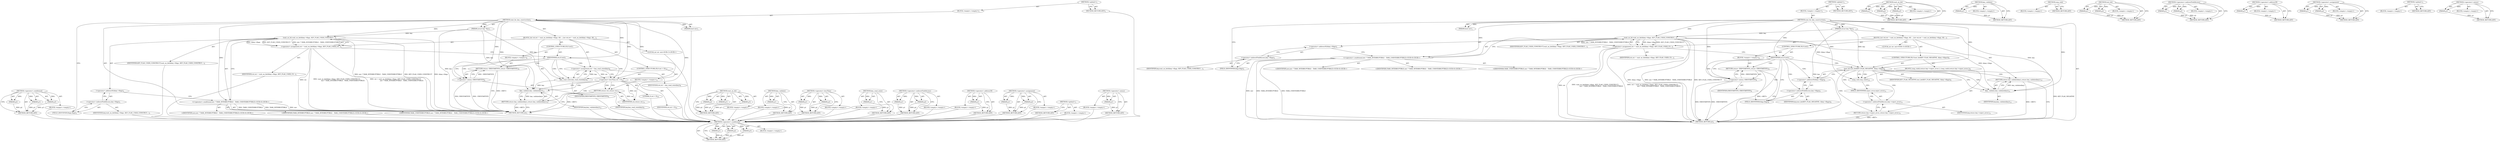 digraph "&lt;operator&gt;.minus" {
vulnerable_88 [label=<(METHOD,&lt;operator&gt;.conditional)>];
vulnerable_89 [label=<(PARAM,p1)>];
vulnerable_90 [label=<(PARAM,p2)>];
vulnerable_91 [label=<(PARAM,p3)>];
vulnerable_92 [label=<(BLOCK,&lt;empty&gt;,&lt;empty&gt;)>];
vulnerable_93 [label=<(METHOD_RETURN,ANY)>];
vulnerable_6 [label=<(METHOD,&lt;global&gt;)<SUB>1</SUB>>];
vulnerable_7 [label=<(BLOCK,&lt;empty&gt;,&lt;empty&gt;)<SUB>1</SUB>>];
vulnerable_8 [label=<(METHOD,wait_for_key_construction)<SUB>1</SUB>>];
vulnerable_9 [label=<(PARAM,struct key *key)<SUB>1</SUB>>];
vulnerable_10 [label=<(PARAM,bool intr)<SUB>1</SUB>>];
vulnerable_11 [label=<(BLOCK,{
	int ret;

	ret = wait_on_bit(&amp;key-&gt;flags, KE...,{
	int ret;

	ret = wait_on_bit(&amp;key-&gt;flags, KE...)<SUB>2</SUB>>];
vulnerable_12 [label="<(LOCAL,int ret: int)<SUB>3</SUB>>"];
vulnerable_13 [label=<(&lt;operator&gt;.assignment,ret = wait_on_bit(&amp;key-&gt;flags, KEY_FLAG_USER_CO...)<SUB>5</SUB>>];
vulnerable_14 [label=<(IDENTIFIER,ret,ret = wait_on_bit(&amp;key-&gt;flags, KEY_FLAG_USER_CO...)<SUB>5</SUB>>];
vulnerable_15 [label=<(wait_on_bit,wait_on_bit(&amp;key-&gt;flags, KEY_FLAG_USER_CONSTRUC...)<SUB>5</SUB>>];
vulnerable_16 [label=<(&lt;operator&gt;.addressOf,&amp;key-&gt;flags)<SUB>5</SUB>>];
vulnerable_17 [label=<(&lt;operator&gt;.indirectFieldAccess,key-&gt;flags)<SUB>5</SUB>>];
vulnerable_18 [label=<(IDENTIFIER,key,wait_on_bit(&amp;key-&gt;flags, KEY_FLAG_USER_CONSTRUC...)<SUB>5</SUB>>];
vulnerable_19 [label=<(FIELD_IDENTIFIER,flags,flags)<SUB>5</SUB>>];
vulnerable_20 [label=<(IDENTIFIER,KEY_FLAG_USER_CONSTRUCT,wait_on_bit(&amp;key-&gt;flags, KEY_FLAG_USER_CONSTRUC...)<SUB>5</SUB>>];
vulnerable_21 [label="<(&lt;operator&gt;.conditional,intr ? TASK_INTERRUPTIBLE : TASK_UNINTERRUPTIBLE)<SUB>6</SUB>>"];
vulnerable_22 [label="<(IDENTIFIER,intr,intr ? TASK_INTERRUPTIBLE : TASK_UNINTERRUPTIBLE)<SUB>6</SUB>>"];
vulnerable_23 [label="<(IDENTIFIER,TASK_INTERRUPTIBLE,intr ? TASK_INTERRUPTIBLE : TASK_UNINTERRUPTIBLE)<SUB>6</SUB>>"];
vulnerable_24 [label="<(IDENTIFIER,TASK_UNINTERRUPTIBLE,intr ? TASK_INTERRUPTIBLE : TASK_UNINTERRUPTIBLE)<SUB>6</SUB>>"];
vulnerable_25 [label=<(CONTROL_STRUCTURE,IF,if (ret))<SUB>7</SUB>>];
vulnerable_26 [label=<(IDENTIFIER,ret,if (ret))<SUB>7</SUB>>];
vulnerable_27 [label=<(BLOCK,&lt;empty&gt;,&lt;empty&gt;)<SUB>8</SUB>>];
vulnerable_28 [label=<(RETURN,return -ERESTARTSYS;,return -ERESTARTSYS;)<SUB>8</SUB>>];
vulnerable_29 [label=<(&lt;operator&gt;.minus,-ERESTARTSYS)<SUB>8</SUB>>];
vulnerable_30 [label=<(IDENTIFIER,ERESTARTSYS,-ERESTARTSYS)<SUB>8</SUB>>];
vulnerable_31 [label=<(CONTROL_STRUCTURE,IF,if (test_bit(KEY_FLAG_NEGATIVE, &amp;key-&gt;flags)))<SUB>9</SUB>>];
vulnerable_32 [label=<(test_bit,test_bit(KEY_FLAG_NEGATIVE, &amp;key-&gt;flags))<SUB>9</SUB>>];
vulnerable_33 [label=<(IDENTIFIER,KEY_FLAG_NEGATIVE,test_bit(KEY_FLAG_NEGATIVE, &amp;key-&gt;flags))<SUB>9</SUB>>];
vulnerable_34 [label=<(&lt;operator&gt;.addressOf,&amp;key-&gt;flags)<SUB>9</SUB>>];
vulnerable_35 [label=<(&lt;operator&gt;.indirectFieldAccess,key-&gt;flags)<SUB>9</SUB>>];
vulnerable_36 [label=<(IDENTIFIER,key,test_bit(KEY_FLAG_NEGATIVE, &amp;key-&gt;flags))<SUB>9</SUB>>];
vulnerable_37 [label=<(FIELD_IDENTIFIER,flags,flags)<SUB>9</SUB>>];
vulnerable_38 [label=<(BLOCK,{
		smp_rmb();
		return key-&gt;reject_error;
	},{
		smp_rmb();
		return key-&gt;reject_error;
	})<SUB>9</SUB>>];
vulnerable_39 [label=<(smp_rmb,smp_rmb())<SUB>10</SUB>>];
vulnerable_40 [label=<(RETURN,return key-&gt;reject_error;,return key-&gt;reject_error;)<SUB>11</SUB>>];
vulnerable_41 [label=<(&lt;operator&gt;.indirectFieldAccess,key-&gt;reject_error)<SUB>11</SUB>>];
vulnerable_42 [label=<(IDENTIFIER,key,return key-&gt;reject_error;)<SUB>11</SUB>>];
vulnerable_43 [label=<(FIELD_IDENTIFIER,reject_error,reject_error)<SUB>11</SUB>>];
vulnerable_44 [label=<(RETURN,return key_validate(key);,return key_validate(key);)<SUB>13</SUB>>];
vulnerable_45 [label=<(key_validate,key_validate(key))<SUB>13</SUB>>];
vulnerable_46 [label=<(IDENTIFIER,key,key_validate(key))<SUB>13</SUB>>];
vulnerable_47 [label=<(METHOD_RETURN,int)<SUB>1</SUB>>];
vulnerable_49 [label=<(METHOD_RETURN,ANY)<SUB>1</SUB>>];
vulnerable_73 [label=<(METHOD,wait_on_bit)>];
vulnerable_74 [label=<(PARAM,p1)>];
vulnerable_75 [label=<(PARAM,p2)>];
vulnerable_76 [label=<(PARAM,p3)>];
vulnerable_77 [label=<(BLOCK,&lt;empty&gt;,&lt;empty&gt;)>];
vulnerable_78 [label=<(METHOD_RETURN,ANY)>];
vulnerable_106 [label=<(METHOD,key_validate)>];
vulnerable_107 [label=<(PARAM,p1)>];
vulnerable_108 [label=<(BLOCK,&lt;empty&gt;,&lt;empty&gt;)>];
vulnerable_109 [label=<(METHOD_RETURN,ANY)>];
vulnerable_103 [label=<(METHOD,smp_rmb)>];
vulnerable_104 [label=<(BLOCK,&lt;empty&gt;,&lt;empty&gt;)>];
vulnerable_105 [label=<(METHOD_RETURN,ANY)>];
vulnerable_98 [label=<(METHOD,test_bit)>];
vulnerable_99 [label=<(PARAM,p1)>];
vulnerable_100 [label=<(PARAM,p2)>];
vulnerable_101 [label=<(BLOCK,&lt;empty&gt;,&lt;empty&gt;)>];
vulnerable_102 [label=<(METHOD_RETURN,ANY)>];
vulnerable_83 [label=<(METHOD,&lt;operator&gt;.indirectFieldAccess)>];
vulnerable_84 [label=<(PARAM,p1)>];
vulnerable_85 [label=<(PARAM,p2)>];
vulnerable_86 [label=<(BLOCK,&lt;empty&gt;,&lt;empty&gt;)>];
vulnerable_87 [label=<(METHOD_RETURN,ANY)>];
vulnerable_79 [label=<(METHOD,&lt;operator&gt;.addressOf)>];
vulnerable_80 [label=<(PARAM,p1)>];
vulnerable_81 [label=<(BLOCK,&lt;empty&gt;,&lt;empty&gt;)>];
vulnerable_82 [label=<(METHOD_RETURN,ANY)>];
vulnerable_68 [label=<(METHOD,&lt;operator&gt;.assignment)>];
vulnerable_69 [label=<(PARAM,p1)>];
vulnerable_70 [label=<(PARAM,p2)>];
vulnerable_71 [label=<(BLOCK,&lt;empty&gt;,&lt;empty&gt;)>];
vulnerable_72 [label=<(METHOD_RETURN,ANY)>];
vulnerable_62 [label=<(METHOD,&lt;global&gt;)<SUB>1</SUB>>];
vulnerable_63 [label=<(BLOCK,&lt;empty&gt;,&lt;empty&gt;)>];
vulnerable_64 [label=<(METHOD_RETURN,ANY)>];
vulnerable_94 [label=<(METHOD,&lt;operator&gt;.minus)>];
vulnerable_95 [label=<(PARAM,p1)>];
vulnerable_96 [label=<(BLOCK,&lt;empty&gt;,&lt;empty&gt;)>];
vulnerable_97 [label=<(METHOD_RETURN,ANY)>];
fixed_86 [label=<(METHOD,&lt;operator&gt;.conditional)>];
fixed_87 [label=<(PARAM,p1)>];
fixed_88 [label=<(PARAM,p2)>];
fixed_89 [label=<(PARAM,p3)>];
fixed_90 [label=<(BLOCK,&lt;empty&gt;,&lt;empty&gt;)>];
fixed_91 [label=<(METHOD_RETURN,ANY)>];
fixed_6 [label=<(METHOD,&lt;global&gt;)<SUB>1</SUB>>];
fixed_7 [label=<(BLOCK,&lt;empty&gt;,&lt;empty&gt;)<SUB>1</SUB>>];
fixed_8 [label=<(METHOD,wait_for_key_construction)<SUB>1</SUB>>];
fixed_9 [label=<(PARAM,struct key *key)<SUB>1</SUB>>];
fixed_10 [label=<(PARAM,bool intr)<SUB>1</SUB>>];
fixed_11 [label=<(BLOCK,{
	int ret;

	ret = wait_on_bit(&amp;key-&gt;flags, KE...,{
	int ret;

	ret = wait_on_bit(&amp;key-&gt;flags, KE...)<SUB>2</SUB>>];
fixed_12 [label="<(LOCAL,int ret: int)<SUB>3</SUB>>"];
fixed_13 [label=<(&lt;operator&gt;.assignment,ret = wait_on_bit(&amp;key-&gt;flags, KEY_FLAG_USER_CO...)<SUB>5</SUB>>];
fixed_14 [label=<(IDENTIFIER,ret,ret = wait_on_bit(&amp;key-&gt;flags, KEY_FLAG_USER_CO...)<SUB>5</SUB>>];
fixed_15 [label=<(wait_on_bit,wait_on_bit(&amp;key-&gt;flags, KEY_FLAG_USER_CONSTRUC...)<SUB>5</SUB>>];
fixed_16 [label=<(&lt;operator&gt;.addressOf,&amp;key-&gt;flags)<SUB>5</SUB>>];
fixed_17 [label=<(&lt;operator&gt;.indirectFieldAccess,key-&gt;flags)<SUB>5</SUB>>];
fixed_18 [label=<(IDENTIFIER,key,wait_on_bit(&amp;key-&gt;flags, KEY_FLAG_USER_CONSTRUC...)<SUB>5</SUB>>];
fixed_19 [label=<(FIELD_IDENTIFIER,flags,flags)<SUB>5</SUB>>];
fixed_20 [label=<(IDENTIFIER,KEY_FLAG_USER_CONSTRUCT,wait_on_bit(&amp;key-&gt;flags, KEY_FLAG_USER_CONSTRUC...)<SUB>5</SUB>>];
fixed_21 [label="<(&lt;operator&gt;.conditional,intr ? TASK_INTERRUPTIBLE : TASK_UNINTERRUPTIBLE)<SUB>6</SUB>>"];
fixed_22 [label="<(IDENTIFIER,intr,intr ? TASK_INTERRUPTIBLE : TASK_UNINTERRUPTIBLE)<SUB>6</SUB>>"];
fixed_23 [label="<(IDENTIFIER,TASK_INTERRUPTIBLE,intr ? TASK_INTERRUPTIBLE : TASK_UNINTERRUPTIBLE)<SUB>6</SUB>>"];
fixed_24 [label="<(IDENTIFIER,TASK_UNINTERRUPTIBLE,intr ? TASK_INTERRUPTIBLE : TASK_UNINTERRUPTIBLE)<SUB>6</SUB>>"];
fixed_25 [label=<(CONTROL_STRUCTURE,IF,if (ret))<SUB>7</SUB>>];
fixed_26 [label=<(IDENTIFIER,ret,if (ret))<SUB>7</SUB>>];
fixed_27 [label=<(BLOCK,&lt;empty&gt;,&lt;empty&gt;)<SUB>8</SUB>>];
fixed_28 [label=<(RETURN,return -ERESTARTSYS;,return -ERESTARTSYS;)<SUB>8</SUB>>];
fixed_29 [label=<(&lt;operator&gt;.minus,-ERESTARTSYS)<SUB>8</SUB>>];
fixed_30 [label=<(IDENTIFIER,ERESTARTSYS,-ERESTARTSYS)<SUB>8</SUB>>];
fixed_31 [label=<(&lt;operator&gt;.assignment,ret = key_read_state(key))<SUB>9</SUB>>];
fixed_32 [label=<(IDENTIFIER,ret,ret = key_read_state(key))<SUB>9</SUB>>];
fixed_33 [label=<(key_read_state,key_read_state(key))<SUB>9</SUB>>];
fixed_34 [label=<(IDENTIFIER,key,key_read_state(key))<SUB>9</SUB>>];
fixed_35 [label=<(CONTROL_STRUCTURE,IF,if (ret &lt; 0))<SUB>10</SUB>>];
fixed_36 [label=<(&lt;operator&gt;.lessThan,ret &lt; 0)<SUB>10</SUB>>];
fixed_37 [label=<(IDENTIFIER,ret,ret &lt; 0)<SUB>10</SUB>>];
fixed_38 [label=<(LITERAL,0,ret &lt; 0)<SUB>10</SUB>>];
fixed_39 [label=<(BLOCK,&lt;empty&gt;,&lt;empty&gt;)<SUB>11</SUB>>];
fixed_40 [label=<(RETURN,return ret;,return ret;)<SUB>11</SUB>>];
fixed_41 [label=<(IDENTIFIER,ret,return ret;)<SUB>11</SUB>>];
fixed_42 [label=<(RETURN,return key_validate(key);,return key_validate(key);)<SUB>12</SUB>>];
fixed_43 [label=<(key_validate,key_validate(key))<SUB>12</SUB>>];
fixed_44 [label=<(IDENTIFIER,key,key_validate(key))<SUB>12</SUB>>];
fixed_45 [label=<(METHOD_RETURN,int)<SUB>1</SUB>>];
fixed_47 [label=<(METHOD_RETURN,ANY)<SUB>1</SUB>>];
fixed_71 [label=<(METHOD,wait_on_bit)>];
fixed_72 [label=<(PARAM,p1)>];
fixed_73 [label=<(PARAM,p2)>];
fixed_74 [label=<(PARAM,p3)>];
fixed_75 [label=<(BLOCK,&lt;empty&gt;,&lt;empty&gt;)>];
fixed_76 [label=<(METHOD_RETURN,ANY)>];
fixed_105 [label=<(METHOD,key_validate)>];
fixed_106 [label=<(PARAM,p1)>];
fixed_107 [label=<(BLOCK,&lt;empty&gt;,&lt;empty&gt;)>];
fixed_108 [label=<(METHOD_RETURN,ANY)>];
fixed_100 [label=<(METHOD,&lt;operator&gt;.lessThan)>];
fixed_101 [label=<(PARAM,p1)>];
fixed_102 [label=<(PARAM,p2)>];
fixed_103 [label=<(BLOCK,&lt;empty&gt;,&lt;empty&gt;)>];
fixed_104 [label=<(METHOD_RETURN,ANY)>];
fixed_96 [label=<(METHOD,key_read_state)>];
fixed_97 [label=<(PARAM,p1)>];
fixed_98 [label=<(BLOCK,&lt;empty&gt;,&lt;empty&gt;)>];
fixed_99 [label=<(METHOD_RETURN,ANY)>];
fixed_81 [label=<(METHOD,&lt;operator&gt;.indirectFieldAccess)>];
fixed_82 [label=<(PARAM,p1)>];
fixed_83 [label=<(PARAM,p2)>];
fixed_84 [label=<(BLOCK,&lt;empty&gt;,&lt;empty&gt;)>];
fixed_85 [label=<(METHOD_RETURN,ANY)>];
fixed_77 [label=<(METHOD,&lt;operator&gt;.addressOf)>];
fixed_78 [label=<(PARAM,p1)>];
fixed_79 [label=<(BLOCK,&lt;empty&gt;,&lt;empty&gt;)>];
fixed_80 [label=<(METHOD_RETURN,ANY)>];
fixed_66 [label=<(METHOD,&lt;operator&gt;.assignment)>];
fixed_67 [label=<(PARAM,p1)>];
fixed_68 [label=<(PARAM,p2)>];
fixed_69 [label=<(BLOCK,&lt;empty&gt;,&lt;empty&gt;)>];
fixed_70 [label=<(METHOD_RETURN,ANY)>];
fixed_60 [label=<(METHOD,&lt;global&gt;)<SUB>1</SUB>>];
fixed_61 [label=<(BLOCK,&lt;empty&gt;,&lt;empty&gt;)>];
fixed_62 [label=<(METHOD_RETURN,ANY)>];
fixed_92 [label=<(METHOD,&lt;operator&gt;.minus)>];
fixed_93 [label=<(PARAM,p1)>];
fixed_94 [label=<(BLOCK,&lt;empty&gt;,&lt;empty&gt;)>];
fixed_95 [label=<(METHOD_RETURN,ANY)>];
vulnerable_88 -> vulnerable_89  [key=0, label="AST: "];
vulnerable_88 -> vulnerable_89  [key=1, label="DDG: "];
vulnerable_88 -> vulnerable_92  [key=0, label="AST: "];
vulnerable_88 -> vulnerable_90  [key=0, label="AST: "];
vulnerable_88 -> vulnerable_90  [key=1, label="DDG: "];
vulnerable_88 -> vulnerable_93  [key=0, label="AST: "];
vulnerable_88 -> vulnerable_93  [key=1, label="CFG: "];
vulnerable_88 -> vulnerable_91  [key=0, label="AST: "];
vulnerable_88 -> vulnerable_91  [key=1, label="DDG: "];
vulnerable_89 -> vulnerable_93  [key=0, label="DDG: p1"];
vulnerable_90 -> vulnerable_93  [key=0, label="DDG: p2"];
vulnerable_91 -> vulnerable_93  [key=0, label="DDG: p3"];
vulnerable_6 -> vulnerable_7  [key=0, label="AST: "];
vulnerable_6 -> vulnerable_49  [key=0, label="AST: "];
vulnerable_6 -> vulnerable_49  [key=1, label="CFG: "];
vulnerable_7 -> vulnerable_8  [key=0, label="AST: "];
vulnerable_8 -> vulnerable_9  [key=0, label="AST: "];
vulnerable_8 -> vulnerable_9  [key=1, label="DDG: "];
vulnerable_8 -> vulnerable_10  [key=0, label="AST: "];
vulnerable_8 -> vulnerable_10  [key=1, label="DDG: "];
vulnerable_8 -> vulnerable_11  [key=0, label="AST: "];
vulnerable_8 -> vulnerable_47  [key=0, label="AST: "];
vulnerable_8 -> vulnerable_19  [key=0, label="CFG: "];
vulnerable_8 -> vulnerable_26  [key=0, label="DDG: "];
vulnerable_8 -> vulnerable_15  [key=0, label="DDG: "];
vulnerable_8 -> vulnerable_32  [key=0, label="DDG: "];
vulnerable_8 -> vulnerable_39  [key=0, label="DDG: "];
vulnerable_8 -> vulnerable_45  [key=0, label="DDG: "];
vulnerable_8 -> vulnerable_21  [key=0, label="DDG: "];
vulnerable_8 -> vulnerable_29  [key=0, label="DDG: "];
vulnerable_9 -> vulnerable_47  [key=0, label="DDG: key"];
vulnerable_9 -> vulnerable_15  [key=0, label="DDG: key"];
vulnerable_9 -> vulnerable_32  [key=0, label="DDG: key"];
vulnerable_9 -> vulnerable_45  [key=0, label="DDG: key"];
vulnerable_11 -> vulnerable_12  [key=0, label="AST: "];
vulnerable_11 -> vulnerable_13  [key=0, label="AST: "];
vulnerable_11 -> vulnerable_25  [key=0, label="AST: "];
vulnerable_11 -> vulnerable_31  [key=0, label="AST: "];
vulnerable_11 -> vulnerable_44  [key=0, label="AST: "];
vulnerable_13 -> vulnerable_14  [key=0, label="AST: "];
vulnerable_13 -> vulnerable_15  [key=0, label="AST: "];
vulnerable_13 -> vulnerable_26  [key=0, label="CFG: "];
vulnerable_13 -> vulnerable_47  [key=0, label="DDG: ret"];
vulnerable_13 -> vulnerable_47  [key=1, label="DDG: wait_on_bit(&amp;key-&gt;flags, KEY_FLAG_USER_CONSTRUCT,
 			  intr ? TASK_INTERRUPTIBLE : TASK_UNINTERRUPTIBLE)"];
vulnerable_13 -> vulnerable_47  [key=2, label="DDG: ret = wait_on_bit(&amp;key-&gt;flags, KEY_FLAG_USER_CONSTRUCT,
 			  intr ? TASK_INTERRUPTIBLE : TASK_UNINTERRUPTIBLE)"];
vulnerable_15 -> vulnerable_16  [key=0, label="AST: "];
vulnerable_15 -> vulnerable_20  [key=0, label="AST: "];
vulnerable_15 -> vulnerable_21  [key=0, label="AST: "];
vulnerable_15 -> vulnerable_13  [key=0, label="CFG: "];
vulnerable_15 -> vulnerable_13  [key=1, label="DDG: &amp;key-&gt;flags"];
vulnerable_15 -> vulnerable_13  [key=2, label="DDG: KEY_FLAG_USER_CONSTRUCT"];
vulnerable_15 -> vulnerable_13  [key=3, label="DDG: intr ? TASK_INTERRUPTIBLE : TASK_UNINTERRUPTIBLE"];
vulnerable_15 -> vulnerable_47  [key=0, label="DDG: &amp;key-&gt;flags"];
vulnerable_15 -> vulnerable_47  [key=1, label="DDG: intr ? TASK_INTERRUPTIBLE : TASK_UNINTERRUPTIBLE"];
vulnerable_15 -> vulnerable_47  [key=2, label="DDG: KEY_FLAG_USER_CONSTRUCT"];
vulnerable_15 -> vulnerable_32  [key=0, label="DDG: &amp;key-&gt;flags"];
vulnerable_15 -> vulnerable_45  [key=0, label="DDG: &amp;key-&gt;flags"];
vulnerable_16 -> vulnerable_17  [key=0, label="AST: "];
vulnerable_16 -> vulnerable_21  [key=0, label="CFG: "];
vulnerable_17 -> vulnerable_18  [key=0, label="AST: "];
vulnerable_17 -> vulnerable_19  [key=0, label="AST: "];
vulnerable_17 -> vulnerable_16  [key=0, label="CFG: "];
vulnerable_19 -> vulnerable_17  [key=0, label="CFG: "];
vulnerable_21 -> vulnerable_22  [key=0, label="AST: "];
vulnerable_21 -> vulnerable_23  [key=0, label="AST: "];
vulnerable_21 -> vulnerable_24  [key=0, label="AST: "];
vulnerable_21 -> vulnerable_15  [key=0, label="CFG: "];
vulnerable_21 -> vulnerable_47  [key=0, label="DDG: intr"];
vulnerable_21 -> vulnerable_47  [key=1, label="DDG: TASK_INTERRUPTIBLE"];
vulnerable_21 -> vulnerable_47  [key=2, label="DDG: TASK_UNINTERRUPTIBLE"];
vulnerable_25 -> vulnerable_26  [key=0, label="AST: "];
vulnerable_25 -> vulnerable_27  [key=0, label="AST: "];
vulnerable_26 -> vulnerable_29  [key=0, label="CFG: "];
vulnerable_26 -> vulnerable_29  [key=1, label="CDG: "];
vulnerable_26 -> vulnerable_37  [key=0, label="CFG: "];
vulnerable_26 -> vulnerable_37  [key=1, label="CDG: "];
vulnerable_26 -> vulnerable_34  [key=0, label="CDG: "];
vulnerable_26 -> vulnerable_32  [key=0, label="CDG: "];
vulnerable_26 -> vulnerable_28  [key=0, label="CDG: "];
vulnerable_26 -> vulnerable_35  [key=0, label="CDG: "];
vulnerable_27 -> vulnerable_28  [key=0, label="AST: "];
vulnerable_28 -> vulnerable_29  [key=0, label="AST: "];
vulnerable_28 -> vulnerable_47  [key=0, label="CFG: "];
vulnerable_28 -> vulnerable_47  [key=1, label="DDG: &lt;RET&gt;"];
vulnerable_29 -> vulnerable_30  [key=0, label="AST: "];
vulnerable_29 -> vulnerable_28  [key=0, label="CFG: "];
vulnerable_29 -> vulnerable_28  [key=1, label="DDG: -ERESTARTSYS"];
vulnerable_29 -> vulnerable_47  [key=0, label="DDG: ERESTARTSYS"];
vulnerable_29 -> vulnerable_47  [key=1, label="DDG: -ERESTARTSYS"];
vulnerable_31 -> vulnerable_32  [key=0, label="AST: "];
vulnerable_31 -> vulnerable_38  [key=0, label="AST: "];
vulnerable_32 -> vulnerable_33  [key=0, label="AST: "];
vulnerable_32 -> vulnerable_34  [key=0, label="AST: "];
vulnerable_32 -> vulnerable_39  [key=0, label="CFG: "];
vulnerable_32 -> vulnerable_39  [key=1, label="CDG: "];
vulnerable_32 -> vulnerable_45  [key=0, label="CFG: "];
vulnerable_32 -> vulnerable_45  [key=1, label="CDG: "];
vulnerable_32 -> vulnerable_47  [key=0, label="DDG: KEY_FLAG_NEGATIVE"];
vulnerable_32 -> vulnerable_40  [key=0, label="CDG: "];
vulnerable_32 -> vulnerable_44  [key=0, label="CDG: "];
vulnerable_32 -> vulnerable_41  [key=0, label="CDG: "];
vulnerable_32 -> vulnerable_43  [key=0, label="CDG: "];
vulnerable_34 -> vulnerable_35  [key=0, label="AST: "];
vulnerable_34 -> vulnerable_32  [key=0, label="CFG: "];
vulnerable_35 -> vulnerable_36  [key=0, label="AST: "];
vulnerable_35 -> vulnerable_37  [key=0, label="AST: "];
vulnerable_35 -> vulnerable_34  [key=0, label="CFG: "];
vulnerable_37 -> vulnerable_35  [key=0, label="CFG: "];
vulnerable_38 -> vulnerable_39  [key=0, label="AST: "];
vulnerable_38 -> vulnerable_40  [key=0, label="AST: "];
vulnerable_39 -> vulnerable_43  [key=0, label="CFG: "];
vulnerable_40 -> vulnerable_41  [key=0, label="AST: "];
vulnerable_40 -> vulnerable_47  [key=0, label="CFG: "];
vulnerable_40 -> vulnerable_47  [key=1, label="DDG: &lt;RET&gt;"];
vulnerable_41 -> vulnerable_42  [key=0, label="AST: "];
vulnerable_41 -> vulnerable_43  [key=0, label="AST: "];
vulnerable_41 -> vulnerable_40  [key=0, label="CFG: "];
vulnerable_43 -> vulnerable_41  [key=0, label="CFG: "];
vulnerable_44 -> vulnerable_45  [key=0, label="AST: "];
vulnerable_44 -> vulnerable_47  [key=0, label="CFG: "];
vulnerable_44 -> vulnerable_47  [key=1, label="DDG: &lt;RET&gt;"];
vulnerable_45 -> vulnerable_46  [key=0, label="AST: "];
vulnerable_45 -> vulnerable_44  [key=0, label="CFG: "];
vulnerable_45 -> vulnerable_44  [key=1, label="DDG: key_validate(key)"];
vulnerable_73 -> vulnerable_74  [key=0, label="AST: "];
vulnerable_73 -> vulnerable_74  [key=1, label="DDG: "];
vulnerable_73 -> vulnerable_77  [key=0, label="AST: "];
vulnerable_73 -> vulnerable_75  [key=0, label="AST: "];
vulnerable_73 -> vulnerable_75  [key=1, label="DDG: "];
vulnerable_73 -> vulnerable_78  [key=0, label="AST: "];
vulnerable_73 -> vulnerable_78  [key=1, label="CFG: "];
vulnerable_73 -> vulnerable_76  [key=0, label="AST: "];
vulnerable_73 -> vulnerable_76  [key=1, label="DDG: "];
vulnerable_74 -> vulnerable_78  [key=0, label="DDG: p1"];
vulnerable_75 -> vulnerable_78  [key=0, label="DDG: p2"];
vulnerable_76 -> vulnerable_78  [key=0, label="DDG: p3"];
vulnerable_106 -> vulnerable_107  [key=0, label="AST: "];
vulnerable_106 -> vulnerable_107  [key=1, label="DDG: "];
vulnerable_106 -> vulnerable_108  [key=0, label="AST: "];
vulnerable_106 -> vulnerable_109  [key=0, label="AST: "];
vulnerable_106 -> vulnerable_109  [key=1, label="CFG: "];
vulnerable_107 -> vulnerable_109  [key=0, label="DDG: p1"];
vulnerable_103 -> vulnerable_104  [key=0, label="AST: "];
vulnerable_103 -> vulnerable_105  [key=0, label="AST: "];
vulnerable_103 -> vulnerable_105  [key=1, label="CFG: "];
vulnerable_98 -> vulnerable_99  [key=0, label="AST: "];
vulnerable_98 -> vulnerable_99  [key=1, label="DDG: "];
vulnerable_98 -> vulnerable_101  [key=0, label="AST: "];
vulnerable_98 -> vulnerable_100  [key=0, label="AST: "];
vulnerable_98 -> vulnerable_100  [key=1, label="DDG: "];
vulnerable_98 -> vulnerable_102  [key=0, label="AST: "];
vulnerable_98 -> vulnerable_102  [key=1, label="CFG: "];
vulnerable_99 -> vulnerable_102  [key=0, label="DDG: p1"];
vulnerable_100 -> vulnerable_102  [key=0, label="DDG: p2"];
vulnerable_83 -> vulnerable_84  [key=0, label="AST: "];
vulnerable_83 -> vulnerable_84  [key=1, label="DDG: "];
vulnerable_83 -> vulnerable_86  [key=0, label="AST: "];
vulnerable_83 -> vulnerable_85  [key=0, label="AST: "];
vulnerable_83 -> vulnerable_85  [key=1, label="DDG: "];
vulnerable_83 -> vulnerable_87  [key=0, label="AST: "];
vulnerable_83 -> vulnerable_87  [key=1, label="CFG: "];
vulnerable_84 -> vulnerable_87  [key=0, label="DDG: p1"];
vulnerable_85 -> vulnerable_87  [key=0, label="DDG: p2"];
vulnerable_79 -> vulnerable_80  [key=0, label="AST: "];
vulnerable_79 -> vulnerable_80  [key=1, label="DDG: "];
vulnerable_79 -> vulnerable_81  [key=0, label="AST: "];
vulnerable_79 -> vulnerable_82  [key=0, label="AST: "];
vulnerable_79 -> vulnerable_82  [key=1, label="CFG: "];
vulnerable_80 -> vulnerable_82  [key=0, label="DDG: p1"];
vulnerable_68 -> vulnerable_69  [key=0, label="AST: "];
vulnerable_68 -> vulnerable_69  [key=1, label="DDG: "];
vulnerable_68 -> vulnerable_71  [key=0, label="AST: "];
vulnerable_68 -> vulnerable_70  [key=0, label="AST: "];
vulnerable_68 -> vulnerable_70  [key=1, label="DDG: "];
vulnerable_68 -> vulnerable_72  [key=0, label="AST: "];
vulnerable_68 -> vulnerable_72  [key=1, label="CFG: "];
vulnerable_69 -> vulnerable_72  [key=0, label="DDG: p1"];
vulnerable_70 -> vulnerable_72  [key=0, label="DDG: p2"];
vulnerable_62 -> vulnerable_63  [key=0, label="AST: "];
vulnerable_62 -> vulnerable_64  [key=0, label="AST: "];
vulnerable_62 -> vulnerable_64  [key=1, label="CFG: "];
vulnerable_94 -> vulnerable_95  [key=0, label="AST: "];
vulnerable_94 -> vulnerable_95  [key=1, label="DDG: "];
vulnerable_94 -> vulnerable_96  [key=0, label="AST: "];
vulnerable_94 -> vulnerable_97  [key=0, label="AST: "];
vulnerable_94 -> vulnerable_97  [key=1, label="CFG: "];
vulnerable_95 -> vulnerable_97  [key=0, label="DDG: p1"];
fixed_86 -> fixed_87  [key=0, label="AST: "];
fixed_86 -> fixed_87  [key=1, label="DDG: "];
fixed_86 -> fixed_90  [key=0, label="AST: "];
fixed_86 -> fixed_88  [key=0, label="AST: "];
fixed_86 -> fixed_88  [key=1, label="DDG: "];
fixed_86 -> fixed_91  [key=0, label="AST: "];
fixed_86 -> fixed_91  [key=1, label="CFG: "];
fixed_86 -> fixed_89  [key=0, label="AST: "];
fixed_86 -> fixed_89  [key=1, label="DDG: "];
fixed_87 -> fixed_91  [key=0, label="DDG: p1"];
fixed_88 -> fixed_91  [key=0, label="DDG: p2"];
fixed_89 -> fixed_91  [key=0, label="DDG: p3"];
fixed_90 -> vulnerable_88  [key=0];
fixed_91 -> vulnerable_88  [key=0];
fixed_6 -> fixed_7  [key=0, label="AST: "];
fixed_6 -> fixed_47  [key=0, label="AST: "];
fixed_6 -> fixed_47  [key=1, label="CFG: "];
fixed_7 -> fixed_8  [key=0, label="AST: "];
fixed_8 -> fixed_9  [key=0, label="AST: "];
fixed_8 -> fixed_9  [key=1, label="DDG: "];
fixed_8 -> fixed_10  [key=0, label="AST: "];
fixed_8 -> fixed_10  [key=1, label="DDG: "];
fixed_8 -> fixed_11  [key=0, label="AST: "];
fixed_8 -> fixed_45  [key=0, label="AST: "];
fixed_8 -> fixed_19  [key=0, label="CFG: "];
fixed_8 -> fixed_26  [key=0, label="DDG: "];
fixed_8 -> fixed_15  [key=0, label="DDG: "];
fixed_8 -> fixed_33  [key=0, label="DDG: "];
fixed_8 -> fixed_36  [key=0, label="DDG: "];
fixed_8 -> fixed_43  [key=0, label="DDG: "];
fixed_8 -> fixed_21  [key=0, label="DDG: "];
fixed_8 -> fixed_41  [key=0, label="DDG: "];
fixed_8 -> fixed_29  [key=0, label="DDG: "];
fixed_9 -> fixed_45  [key=0, label="DDG: key"];
fixed_9 -> fixed_15  [key=0, label="DDG: key"];
fixed_9 -> fixed_33  [key=0, label="DDG: key"];
fixed_9 -> fixed_43  [key=0, label="DDG: key"];
fixed_10 -> vulnerable_88  [key=0];
fixed_11 -> fixed_12  [key=0, label="AST: "];
fixed_11 -> fixed_13  [key=0, label="AST: "];
fixed_11 -> fixed_25  [key=0, label="AST: "];
fixed_11 -> fixed_31  [key=0, label="AST: "];
fixed_11 -> fixed_35  [key=0, label="AST: "];
fixed_11 -> fixed_42  [key=0, label="AST: "];
fixed_12 -> vulnerable_88  [key=0];
fixed_13 -> fixed_14  [key=0, label="AST: "];
fixed_13 -> fixed_15  [key=0, label="AST: "];
fixed_13 -> fixed_26  [key=0, label="CFG: "];
fixed_13 -> fixed_45  [key=0, label="DDG: ret"];
fixed_13 -> fixed_45  [key=1, label="DDG: wait_on_bit(&amp;key-&gt;flags, KEY_FLAG_USER_CONSTRUCT,
 			  intr ? TASK_INTERRUPTIBLE : TASK_UNINTERRUPTIBLE)"];
fixed_13 -> fixed_45  [key=2, label="DDG: ret = wait_on_bit(&amp;key-&gt;flags, KEY_FLAG_USER_CONSTRUCT,
 			  intr ? TASK_INTERRUPTIBLE : TASK_UNINTERRUPTIBLE)"];
fixed_14 -> vulnerable_88  [key=0];
fixed_15 -> fixed_16  [key=0, label="AST: "];
fixed_15 -> fixed_20  [key=0, label="AST: "];
fixed_15 -> fixed_21  [key=0, label="AST: "];
fixed_15 -> fixed_13  [key=0, label="CFG: "];
fixed_15 -> fixed_13  [key=1, label="DDG: &amp;key-&gt;flags"];
fixed_15 -> fixed_13  [key=2, label="DDG: KEY_FLAG_USER_CONSTRUCT"];
fixed_15 -> fixed_13  [key=3, label="DDG: intr ? TASK_INTERRUPTIBLE : TASK_UNINTERRUPTIBLE"];
fixed_15 -> fixed_45  [key=0, label="DDG: &amp;key-&gt;flags"];
fixed_15 -> fixed_45  [key=1, label="DDG: intr ? TASK_INTERRUPTIBLE : TASK_UNINTERRUPTIBLE"];
fixed_15 -> fixed_45  [key=2, label="DDG: KEY_FLAG_USER_CONSTRUCT"];
fixed_16 -> fixed_17  [key=0, label="AST: "];
fixed_16 -> fixed_21  [key=0, label="CFG: "];
fixed_17 -> fixed_18  [key=0, label="AST: "];
fixed_17 -> fixed_19  [key=0, label="AST: "];
fixed_17 -> fixed_16  [key=0, label="CFG: "];
fixed_18 -> vulnerable_88  [key=0];
fixed_19 -> fixed_17  [key=0, label="CFG: "];
fixed_20 -> vulnerable_88  [key=0];
fixed_21 -> fixed_22  [key=0, label="AST: "];
fixed_21 -> fixed_23  [key=0, label="AST: "];
fixed_21 -> fixed_24  [key=0, label="AST: "];
fixed_21 -> fixed_15  [key=0, label="CFG: "];
fixed_21 -> fixed_45  [key=0, label="DDG: intr"];
fixed_21 -> fixed_45  [key=1, label="DDG: TASK_INTERRUPTIBLE"];
fixed_21 -> fixed_45  [key=2, label="DDG: TASK_UNINTERRUPTIBLE"];
fixed_22 -> vulnerable_88  [key=0];
fixed_23 -> vulnerable_88  [key=0];
fixed_24 -> vulnerable_88  [key=0];
fixed_25 -> fixed_26  [key=0, label="AST: "];
fixed_25 -> fixed_27  [key=0, label="AST: "];
fixed_26 -> fixed_29  [key=0, label="CFG: "];
fixed_26 -> fixed_29  [key=1, label="CDG: "];
fixed_26 -> fixed_33  [key=0, label="CFG: "];
fixed_26 -> fixed_33  [key=1, label="CDG: "];
fixed_26 -> fixed_28  [key=0, label="CDG: "];
fixed_26 -> fixed_36  [key=0, label="CDG: "];
fixed_26 -> fixed_31  [key=0, label="CDG: "];
fixed_27 -> fixed_28  [key=0, label="AST: "];
fixed_28 -> fixed_29  [key=0, label="AST: "];
fixed_28 -> fixed_45  [key=0, label="CFG: "];
fixed_28 -> fixed_45  [key=1, label="DDG: &lt;RET&gt;"];
fixed_29 -> fixed_30  [key=0, label="AST: "];
fixed_29 -> fixed_28  [key=0, label="CFG: "];
fixed_29 -> fixed_28  [key=1, label="DDG: -ERESTARTSYS"];
fixed_29 -> fixed_45  [key=0, label="DDG: ERESTARTSYS"];
fixed_29 -> fixed_45  [key=1, label="DDG: -ERESTARTSYS"];
fixed_30 -> vulnerable_88  [key=0];
fixed_31 -> fixed_32  [key=0, label="AST: "];
fixed_31 -> fixed_33  [key=0, label="AST: "];
fixed_31 -> fixed_36  [key=0, label="CFG: "];
fixed_31 -> fixed_36  [key=1, label="DDG: ret"];
fixed_32 -> vulnerable_88  [key=0];
fixed_33 -> fixed_34  [key=0, label="AST: "];
fixed_33 -> fixed_31  [key=0, label="CFG: "];
fixed_33 -> fixed_31  [key=1, label="DDG: key"];
fixed_33 -> fixed_43  [key=0, label="DDG: key"];
fixed_34 -> vulnerable_88  [key=0];
fixed_35 -> fixed_36  [key=0, label="AST: "];
fixed_35 -> fixed_39  [key=0, label="AST: "];
fixed_36 -> fixed_37  [key=0, label="AST: "];
fixed_36 -> fixed_38  [key=0, label="AST: "];
fixed_36 -> fixed_40  [key=0, label="CFG: "];
fixed_36 -> fixed_40  [key=1, label="CDG: "];
fixed_36 -> fixed_43  [key=0, label="CFG: "];
fixed_36 -> fixed_43  [key=1, label="CDG: "];
fixed_36 -> fixed_41  [key=0, label="DDG: ret"];
fixed_36 -> fixed_42  [key=0, label="CDG: "];
fixed_37 -> vulnerable_88  [key=0];
fixed_38 -> vulnerable_88  [key=0];
fixed_39 -> fixed_40  [key=0, label="AST: "];
fixed_40 -> fixed_41  [key=0, label="AST: "];
fixed_40 -> fixed_45  [key=0, label="CFG: "];
fixed_40 -> fixed_45  [key=1, label="DDG: &lt;RET&gt;"];
fixed_41 -> fixed_40  [key=0, label="DDG: ret"];
fixed_42 -> fixed_43  [key=0, label="AST: "];
fixed_42 -> fixed_45  [key=0, label="CFG: "];
fixed_42 -> fixed_45  [key=1, label="DDG: &lt;RET&gt;"];
fixed_43 -> fixed_44  [key=0, label="AST: "];
fixed_43 -> fixed_42  [key=0, label="CFG: "];
fixed_43 -> fixed_42  [key=1, label="DDG: key_validate(key)"];
fixed_44 -> vulnerable_88  [key=0];
fixed_45 -> vulnerable_88  [key=0];
fixed_47 -> vulnerable_88  [key=0];
fixed_71 -> fixed_72  [key=0, label="AST: "];
fixed_71 -> fixed_72  [key=1, label="DDG: "];
fixed_71 -> fixed_75  [key=0, label="AST: "];
fixed_71 -> fixed_73  [key=0, label="AST: "];
fixed_71 -> fixed_73  [key=1, label="DDG: "];
fixed_71 -> fixed_76  [key=0, label="AST: "];
fixed_71 -> fixed_76  [key=1, label="CFG: "];
fixed_71 -> fixed_74  [key=0, label="AST: "];
fixed_71 -> fixed_74  [key=1, label="DDG: "];
fixed_72 -> fixed_76  [key=0, label="DDG: p1"];
fixed_73 -> fixed_76  [key=0, label="DDG: p2"];
fixed_74 -> fixed_76  [key=0, label="DDG: p3"];
fixed_75 -> vulnerable_88  [key=0];
fixed_76 -> vulnerable_88  [key=0];
fixed_105 -> fixed_106  [key=0, label="AST: "];
fixed_105 -> fixed_106  [key=1, label="DDG: "];
fixed_105 -> fixed_107  [key=0, label="AST: "];
fixed_105 -> fixed_108  [key=0, label="AST: "];
fixed_105 -> fixed_108  [key=1, label="CFG: "];
fixed_106 -> fixed_108  [key=0, label="DDG: p1"];
fixed_107 -> vulnerable_88  [key=0];
fixed_108 -> vulnerable_88  [key=0];
fixed_100 -> fixed_101  [key=0, label="AST: "];
fixed_100 -> fixed_101  [key=1, label="DDG: "];
fixed_100 -> fixed_103  [key=0, label="AST: "];
fixed_100 -> fixed_102  [key=0, label="AST: "];
fixed_100 -> fixed_102  [key=1, label="DDG: "];
fixed_100 -> fixed_104  [key=0, label="AST: "];
fixed_100 -> fixed_104  [key=1, label="CFG: "];
fixed_101 -> fixed_104  [key=0, label="DDG: p1"];
fixed_102 -> fixed_104  [key=0, label="DDG: p2"];
fixed_103 -> vulnerable_88  [key=0];
fixed_104 -> vulnerable_88  [key=0];
fixed_96 -> fixed_97  [key=0, label="AST: "];
fixed_96 -> fixed_97  [key=1, label="DDG: "];
fixed_96 -> fixed_98  [key=0, label="AST: "];
fixed_96 -> fixed_99  [key=0, label="AST: "];
fixed_96 -> fixed_99  [key=1, label="CFG: "];
fixed_97 -> fixed_99  [key=0, label="DDG: p1"];
fixed_98 -> vulnerable_88  [key=0];
fixed_99 -> vulnerable_88  [key=0];
fixed_81 -> fixed_82  [key=0, label="AST: "];
fixed_81 -> fixed_82  [key=1, label="DDG: "];
fixed_81 -> fixed_84  [key=0, label="AST: "];
fixed_81 -> fixed_83  [key=0, label="AST: "];
fixed_81 -> fixed_83  [key=1, label="DDG: "];
fixed_81 -> fixed_85  [key=0, label="AST: "];
fixed_81 -> fixed_85  [key=1, label="CFG: "];
fixed_82 -> fixed_85  [key=0, label="DDG: p1"];
fixed_83 -> fixed_85  [key=0, label="DDG: p2"];
fixed_84 -> vulnerable_88  [key=0];
fixed_85 -> vulnerable_88  [key=0];
fixed_77 -> fixed_78  [key=0, label="AST: "];
fixed_77 -> fixed_78  [key=1, label="DDG: "];
fixed_77 -> fixed_79  [key=0, label="AST: "];
fixed_77 -> fixed_80  [key=0, label="AST: "];
fixed_77 -> fixed_80  [key=1, label="CFG: "];
fixed_78 -> fixed_80  [key=0, label="DDG: p1"];
fixed_79 -> vulnerable_88  [key=0];
fixed_80 -> vulnerable_88  [key=0];
fixed_66 -> fixed_67  [key=0, label="AST: "];
fixed_66 -> fixed_67  [key=1, label="DDG: "];
fixed_66 -> fixed_69  [key=0, label="AST: "];
fixed_66 -> fixed_68  [key=0, label="AST: "];
fixed_66 -> fixed_68  [key=1, label="DDG: "];
fixed_66 -> fixed_70  [key=0, label="AST: "];
fixed_66 -> fixed_70  [key=1, label="CFG: "];
fixed_67 -> fixed_70  [key=0, label="DDG: p1"];
fixed_68 -> fixed_70  [key=0, label="DDG: p2"];
fixed_69 -> vulnerable_88  [key=0];
fixed_70 -> vulnerable_88  [key=0];
fixed_60 -> fixed_61  [key=0, label="AST: "];
fixed_60 -> fixed_62  [key=0, label="AST: "];
fixed_60 -> fixed_62  [key=1, label="CFG: "];
fixed_61 -> vulnerable_88  [key=0];
fixed_62 -> vulnerable_88  [key=0];
fixed_92 -> fixed_93  [key=0, label="AST: "];
fixed_92 -> fixed_93  [key=1, label="DDG: "];
fixed_92 -> fixed_94  [key=0, label="AST: "];
fixed_92 -> fixed_95  [key=0, label="AST: "];
fixed_92 -> fixed_95  [key=1, label="CFG: "];
fixed_93 -> fixed_95  [key=0, label="DDG: p1"];
fixed_94 -> vulnerable_88  [key=0];
fixed_95 -> vulnerable_88  [key=0];
}
